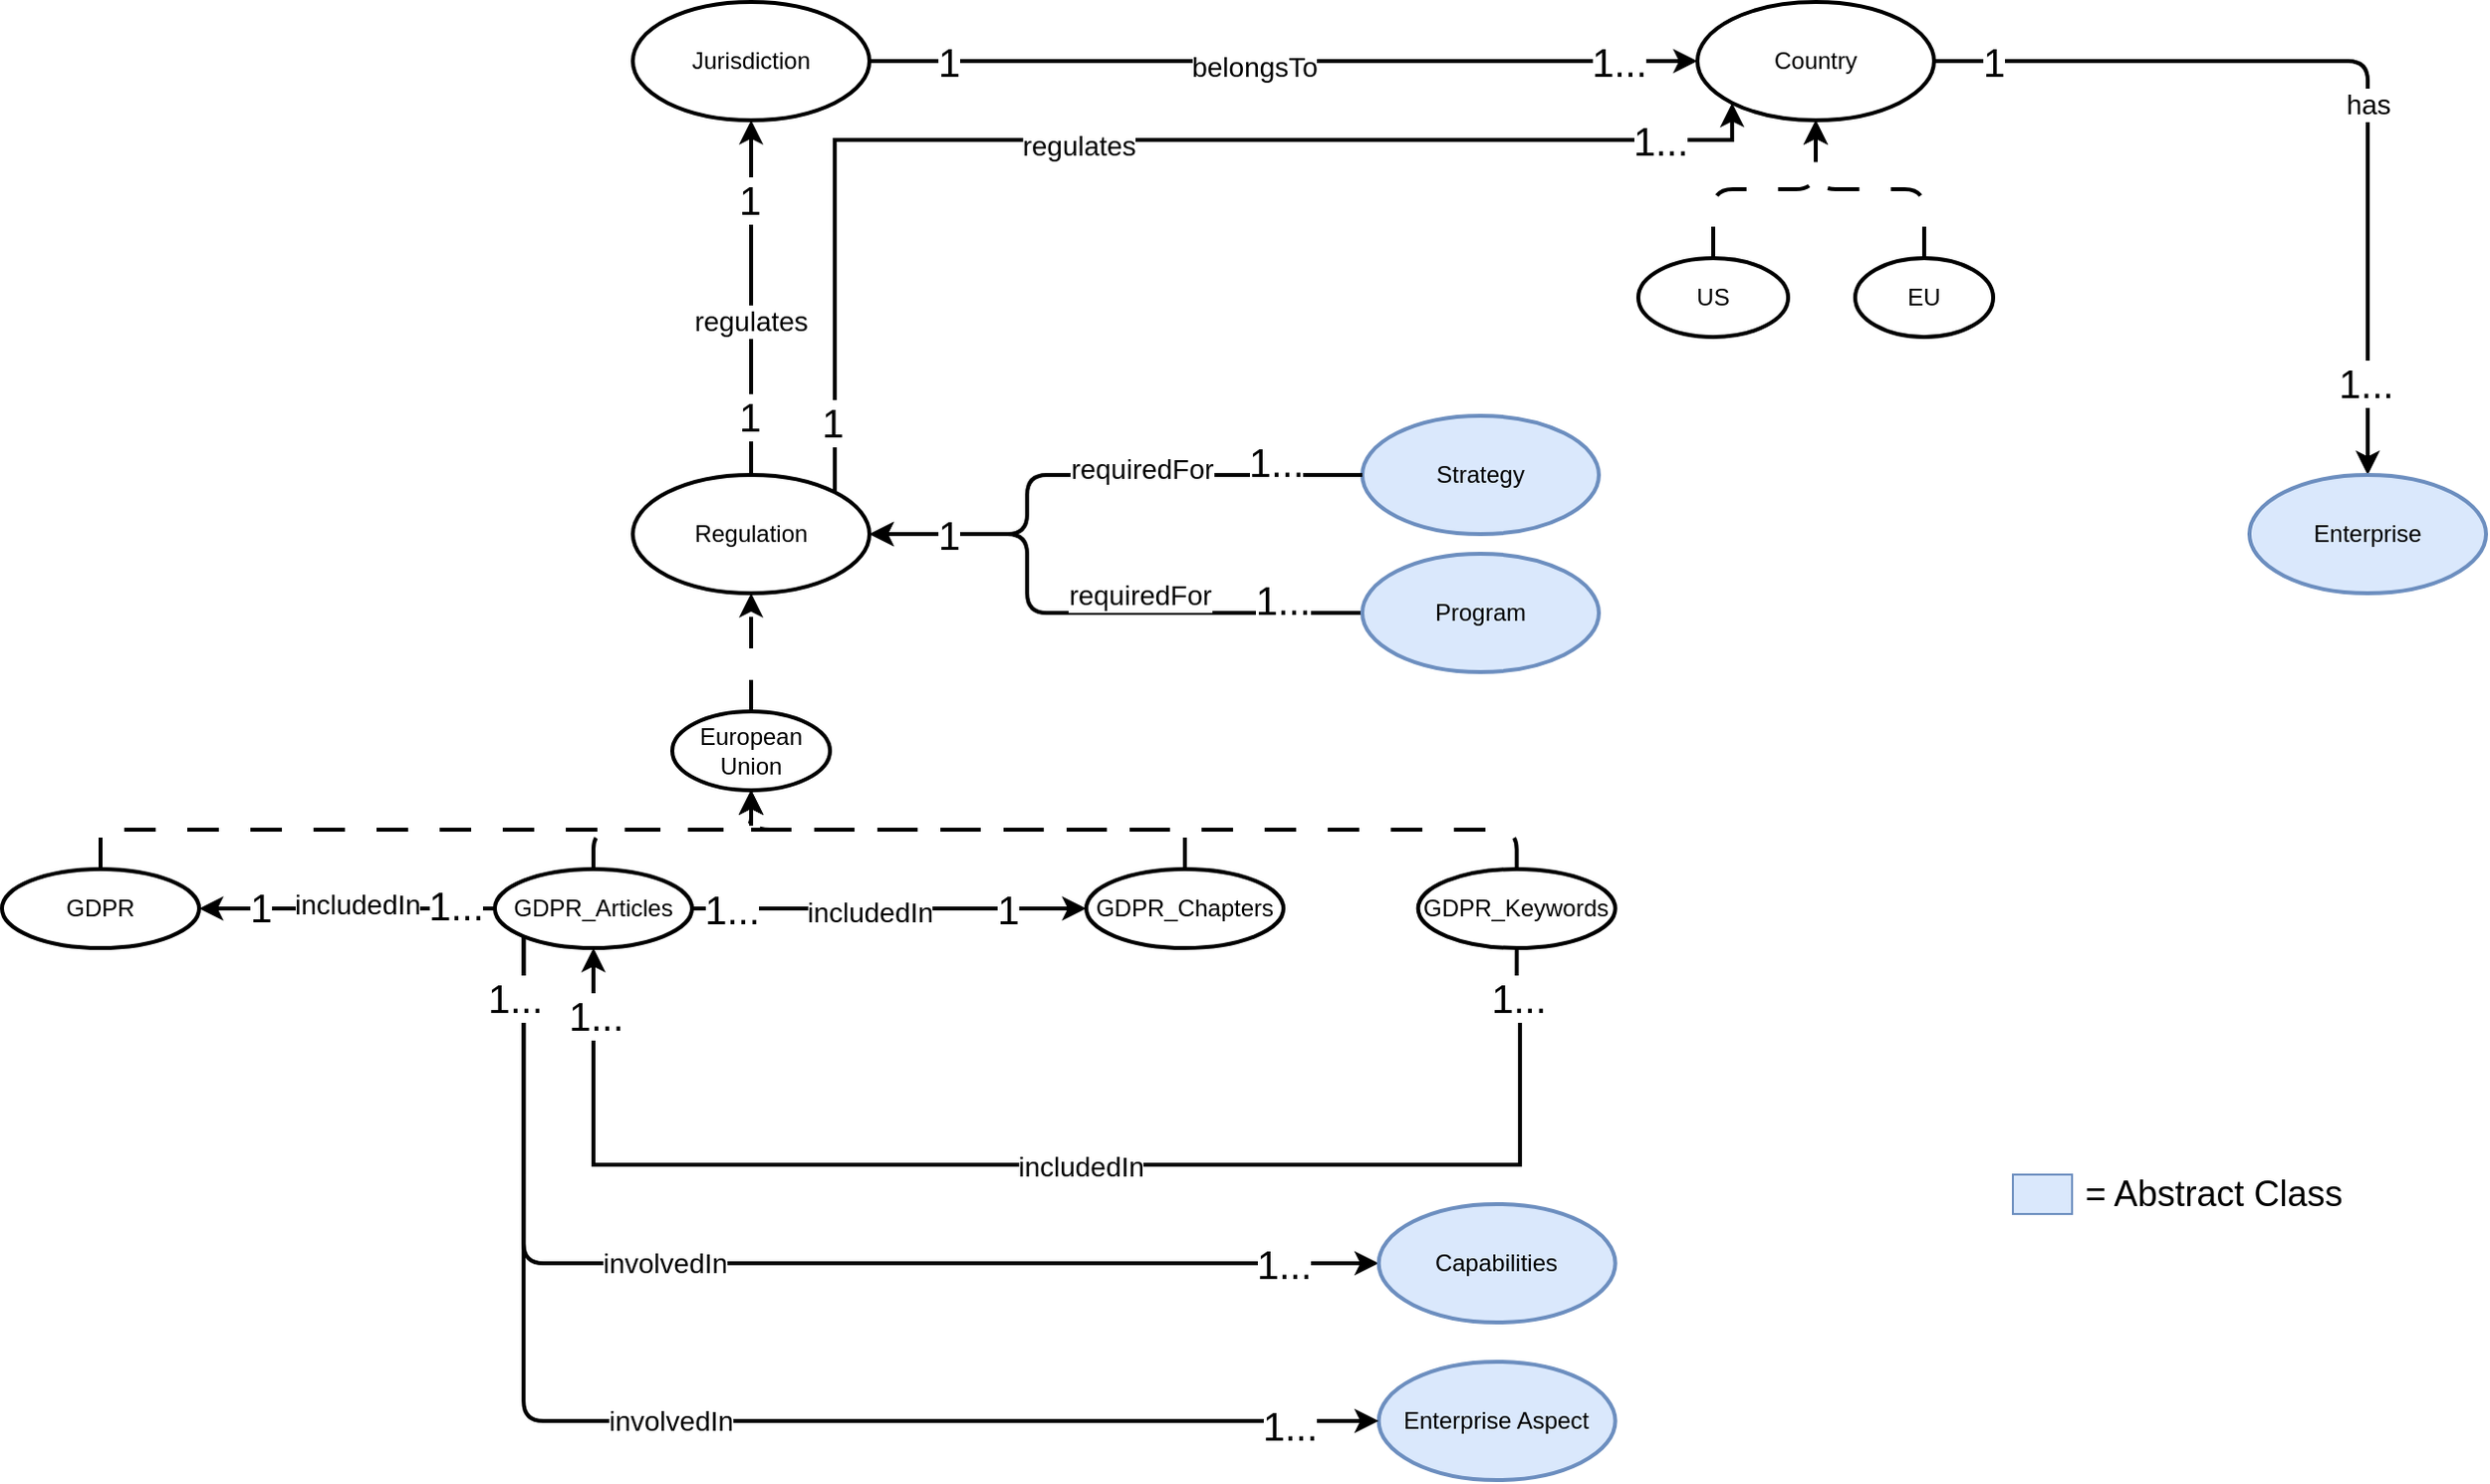 <mxfile version="22.1.4" type="device">
  <diagram name="Seite-1" id="UIPi2VDPstF39SAwRW9o">
    <mxGraphModel dx="2059" dy="1136" grid="1" gridSize="10" guides="1" tooltips="1" connect="1" arrows="1" fold="1" page="1" pageScale="1" pageWidth="827" pageHeight="1169" math="0" shadow="0">
      <root>
        <mxCell id="0" />
        <mxCell id="1" parent="0" />
        <mxCell id="rPXKcgKi1xQq1a7PuK6l-1" style="edgeStyle=orthogonalEdgeStyle;rounded=0;orthogonalLoop=1;jettySize=auto;html=1;exitX=1;exitY=0;exitDx=0;exitDy=0;strokeWidth=2;fontSize=12;entryX=0;entryY=1;entryDx=0;entryDy=0;" edge="1" parent="1" source="rPXKcgKi1xQq1a7PuK6l-17" target="rPXKcgKi1xQq1a7PuK6l-5">
          <mxGeometry relative="1" as="geometry">
            <Array as="points">
              <mxPoint x="203" y="150" />
              <mxPoint x="657" y="150" />
            </Array>
          </mxGeometry>
        </mxCell>
        <mxCell id="rPXKcgKi1xQq1a7PuK6l-2" value="&lt;font style=&quot;font-size: 14px;&quot;&gt;regulates&lt;/font&gt;" style="edgeLabel;html=1;align=center;verticalAlign=middle;resizable=0;points=[];" vertex="1" connectable="0" parent="rPXKcgKi1xQq1a7PuK6l-1">
          <mxGeometry x="-0.075" y="-3" relative="1" as="geometry">
            <mxPoint as="offset" />
          </mxGeometry>
        </mxCell>
        <mxCell id="rPXKcgKi1xQq1a7PuK6l-3" value="&lt;font style=&quot;font-size: 20px;&quot;&gt;1&lt;/font&gt;" style="edgeLabel;html=1;align=center;verticalAlign=middle;resizable=0;points=[];" vertex="1" connectable="0" parent="rPXKcgKi1xQq1a7PuK6l-1">
          <mxGeometry x="-0.929" y="3" relative="1" as="geometry">
            <mxPoint x="1" y="-13" as="offset" />
          </mxGeometry>
        </mxCell>
        <mxCell id="rPXKcgKi1xQq1a7PuK6l-4" value="&lt;font style=&quot;font-size: 20px;&quot;&gt;1...&lt;/font&gt;" style="edgeLabel;html=1;align=center;verticalAlign=middle;resizable=0;points=[];" vertex="1" connectable="0" parent="rPXKcgKi1xQq1a7PuK6l-1">
          <mxGeometry x="0.829" relative="1" as="geometry">
            <mxPoint as="offset" />
          </mxGeometry>
        </mxCell>
        <mxCell id="rPXKcgKi1xQq1a7PuK6l-5" value="Country" style="ellipse;whiteSpace=wrap;html=1;strokeWidth=2;" vertex="1" parent="1">
          <mxGeometry x="640" y="80" width="120" height="60" as="geometry" />
        </mxCell>
        <mxCell id="rPXKcgKi1xQq1a7PuK6l-6" style="edgeStyle=orthogonalEdgeStyle;rounded=1;orthogonalLoop=1;jettySize=auto;html=1;exitX=1;exitY=0.5;exitDx=0;exitDy=0;entryX=0.5;entryY=0;entryDx=0;entryDy=0;strokeWidth=2;fontSize=12;" edge="1" parent="1" source="rPXKcgKi1xQq1a7PuK6l-5" target="rPXKcgKi1xQq1a7PuK6l-9">
          <mxGeometry relative="1" as="geometry">
            <Array as="points">
              <mxPoint x="980" y="110" />
            </Array>
          </mxGeometry>
        </mxCell>
        <mxCell id="rPXKcgKi1xQq1a7PuK6l-7" value="&lt;font style=&quot;font-size: 14px;&quot;&gt;has&lt;/font&gt;" style="edgeLabel;html=1;align=center;verticalAlign=middle;resizable=0;points=[];" vertex="1" connectable="0" parent="rPXKcgKi1xQq1a7PuK6l-6">
          <mxGeometry x="0.125" relative="1" as="geometry">
            <mxPoint as="offset" />
          </mxGeometry>
        </mxCell>
        <mxCell id="rPXKcgKi1xQq1a7PuK6l-8" value="&lt;font style=&quot;font-size: 20px;&quot;&gt;1&lt;/font&gt;" style="edgeLabel;html=1;align=center;verticalAlign=middle;resizable=0;points=[];" vertex="1" connectable="0" parent="rPXKcgKi1xQq1a7PuK6l-6">
          <mxGeometry x="0.791" y="-1" relative="1" as="geometry">
            <mxPoint x="-189" y="-165" as="offset" />
          </mxGeometry>
        </mxCell>
        <mxCell id="rPXKcgKi1xQq1a7PuK6l-9" value="Enterprise" style="ellipse;whiteSpace=wrap;html=1;strokeWidth=2;fillColor=#dae8fc;strokeColor=#6c8ebf;" vertex="1" parent="1">
          <mxGeometry x="920" y="320" width="120" height="60" as="geometry" />
        </mxCell>
        <mxCell id="rPXKcgKi1xQq1a7PuK6l-10" style="edgeStyle=orthogonalEdgeStyle;rounded=0;orthogonalLoop=1;jettySize=auto;html=1;strokeWidth=2;fontSize=12;entryX=0.5;entryY=1;entryDx=0;entryDy=0;" edge="1" parent="1" source="rPXKcgKi1xQq1a7PuK6l-17" target="rPXKcgKi1xQq1a7PuK6l-14">
          <mxGeometry relative="1" as="geometry" />
        </mxCell>
        <mxCell id="rPXKcgKi1xQq1a7PuK6l-11" value="&lt;font style=&quot;font-size: 14px;&quot;&gt;&amp;nbsp; &amp;nbsp; &amp;nbsp; &amp;nbsp;regulates&lt;/font&gt;" style="edgeLabel;html=1;align=center;verticalAlign=middle;resizable=0;points=[];" vertex="1" connectable="0" parent="rPXKcgKi1xQq1a7PuK6l-10">
          <mxGeometry x="-0.133" y="2" relative="1" as="geometry">
            <mxPoint x="-12" as="offset" />
          </mxGeometry>
        </mxCell>
        <mxCell id="rPXKcgKi1xQq1a7PuK6l-12" value="&lt;font style=&quot;font-size: 20px;&quot;&gt;1&lt;/font&gt;" style="edgeLabel;html=1;align=center;verticalAlign=middle;resizable=0;points=[];" vertex="1" connectable="0" parent="rPXKcgKi1xQq1a7PuK6l-10">
          <mxGeometry x="-0.8" relative="1" as="geometry">
            <mxPoint x="-1" y="-12" as="offset" />
          </mxGeometry>
        </mxCell>
        <mxCell id="rPXKcgKi1xQq1a7PuK6l-13" value="&lt;font style=&quot;font-size: 20px;&quot;&gt;1&lt;/font&gt;" style="edgeLabel;html=1;align=center;verticalAlign=middle;resizable=0;points=[];" vertex="1" connectable="0" parent="rPXKcgKi1xQq1a7PuK6l-10">
          <mxGeometry x="0.478" y="-1" relative="1" as="geometry">
            <mxPoint x="-2" y="-7" as="offset" />
          </mxGeometry>
        </mxCell>
        <mxCell id="rPXKcgKi1xQq1a7PuK6l-14" value="Jurisdiction" style="ellipse;whiteSpace=wrap;html=1;strokeWidth=2;fontSize=12;" vertex="1" parent="1">
          <mxGeometry x="100" y="80" width="120" height="60" as="geometry" />
        </mxCell>
        <mxCell id="rPXKcgKi1xQq1a7PuK6l-15" style="edgeStyle=orthogonalEdgeStyle;rounded=1;orthogonalLoop=1;jettySize=auto;html=1;exitX=0;exitY=0.5;exitDx=0;exitDy=0;strokeWidth=2;fontSize=12;entryX=1;entryY=0.5;entryDx=0;entryDy=0;" edge="1" parent="1" source="rPXKcgKi1xQq1a7PuK6l-38" target="rPXKcgKi1xQq1a7PuK6l-17">
          <mxGeometry relative="1" as="geometry">
            <Array as="points">
              <mxPoint x="300" y="390" />
              <mxPoint x="300" y="350" />
            </Array>
          </mxGeometry>
        </mxCell>
        <mxCell id="rPXKcgKi1xQq1a7PuK6l-16" value="&lt;font style=&quot;font-size: 14px;&quot;&gt;requiredFor&lt;/font&gt;" style="edgeLabel;html=1;align=center;verticalAlign=middle;resizable=0;points=[];" vertex="1" connectable="0" parent="rPXKcgKi1xQq1a7PuK6l-15">
          <mxGeometry x="-0.2" y="-3" relative="1" as="geometry">
            <mxPoint x="3" y="-6" as="offset" />
          </mxGeometry>
        </mxCell>
        <mxCell id="rPXKcgKi1xQq1a7PuK6l-17" value="Regulation" style="ellipse;whiteSpace=wrap;html=1;strokeWidth=2;" vertex="1" parent="1">
          <mxGeometry x="100" y="320" width="120" height="60" as="geometry" />
        </mxCell>
        <mxCell id="rPXKcgKi1xQq1a7PuK6l-18" style="edgeStyle=orthogonalEdgeStyle;rounded=1;orthogonalLoop=1;jettySize=auto;html=1;exitX=0.5;exitY=0;exitDx=0;exitDy=0;entryX=0.5;entryY=1;entryDx=0;entryDy=0;dashed=1;dashPattern=8 8;strokeWidth=2;" edge="1" parent="1" source="rPXKcgKi1xQq1a7PuK6l-19" target="rPXKcgKi1xQq1a7PuK6l-5">
          <mxGeometry relative="1" as="geometry" />
        </mxCell>
        <mxCell id="rPXKcgKi1xQq1a7PuK6l-19" value="US" style="ellipse;whiteSpace=wrap;html=1;strokeWidth=2;" vertex="1" parent="1">
          <mxGeometry x="610" y="210" width="76" height="40" as="geometry" />
        </mxCell>
        <mxCell id="rPXKcgKi1xQq1a7PuK6l-20" style="edgeStyle=orthogonalEdgeStyle;rounded=1;orthogonalLoop=1;jettySize=auto;html=1;exitX=0.5;exitY=0;exitDx=0;exitDy=0;entryX=0.5;entryY=1;entryDx=0;entryDy=0;dashed=1;dashPattern=8 8;strokeWidth=2;" edge="1" parent="1" source="rPXKcgKi1xQq1a7PuK6l-21" target="rPXKcgKi1xQq1a7PuK6l-5">
          <mxGeometry relative="1" as="geometry" />
        </mxCell>
        <mxCell id="rPXKcgKi1xQq1a7PuK6l-21" value="EU" style="ellipse;whiteSpace=wrap;html=1;strokeWidth=2;" vertex="1" parent="1">
          <mxGeometry x="720" y="210" width="70" height="40" as="geometry" />
        </mxCell>
        <mxCell id="rPXKcgKi1xQq1a7PuK6l-22" style="edgeStyle=orthogonalEdgeStyle;rounded=1;orthogonalLoop=1;jettySize=auto;html=1;exitX=0.5;exitY=0;exitDx=0;exitDy=0;dashed=1;dashPattern=8 8;strokeWidth=2;" edge="1" parent="1" source="rPXKcgKi1xQq1a7PuK6l-23" target="rPXKcgKi1xQq1a7PuK6l-17">
          <mxGeometry relative="1" as="geometry" />
        </mxCell>
        <mxCell id="rPXKcgKi1xQq1a7PuK6l-23" value="European Union" style="ellipse;whiteSpace=wrap;html=1;strokeWidth=2;" vertex="1" parent="1">
          <mxGeometry x="120" y="440" width="80" height="40" as="geometry" />
        </mxCell>
        <mxCell id="rPXKcgKi1xQq1a7PuK6l-24" style="edgeStyle=orthogonalEdgeStyle;rounded=0;orthogonalLoop=1;jettySize=auto;html=1;exitX=0.5;exitY=1;exitDx=0;exitDy=0;entryX=0.5;entryY=1;entryDx=0;entryDy=0;strokeWidth=2;" edge="1" parent="1" source="rPXKcgKi1xQq1a7PuK6l-35" target="rPXKcgKi1xQq1a7PuK6l-28">
          <mxGeometry relative="1" as="geometry">
            <Array as="points">
              <mxPoint x="548" y="590" />
              <mxPoint x="550" y="590" />
              <mxPoint x="550" y="670" />
              <mxPoint x="80" y="670" />
            </Array>
          </mxGeometry>
        </mxCell>
        <mxCell id="rPXKcgKi1xQq1a7PuK6l-25" value="&lt;span style=&quot;font-size: 20px;&quot;&gt;1...&lt;/span&gt;" style="edgeLabel;html=1;align=center;verticalAlign=middle;resizable=0;points=[];" vertex="1" connectable="0" parent="rPXKcgKi1xQq1a7PuK6l-24">
          <mxGeometry x="-0.928" relative="1" as="geometry">
            <mxPoint as="offset" />
          </mxGeometry>
        </mxCell>
        <mxCell id="rPXKcgKi1xQq1a7PuK6l-26" value="&lt;font style=&quot;font-size: 20px;&quot;&gt;1...&lt;/font&gt;" style="edgeLabel;html=1;align=center;verticalAlign=middle;resizable=0;points=[];" vertex="1" connectable="0" parent="rPXKcgKi1xQq1a7PuK6l-24">
          <mxGeometry x="0.903" y="-1" relative="1" as="geometry">
            <mxPoint as="offset" />
          </mxGeometry>
        </mxCell>
        <mxCell id="rPXKcgKi1xQq1a7PuK6l-27" value="&lt;font style=&quot;font-size: 14px;&quot;&gt;includedIn&lt;/font&gt;" style="edgeLabel;html=1;align=center;verticalAlign=middle;resizable=0;points=[];" vertex="1" connectable="0" parent="rPXKcgKi1xQq1a7PuK6l-24">
          <mxGeometry x="-0.031" y="1" relative="1" as="geometry">
            <mxPoint as="offset" />
          </mxGeometry>
        </mxCell>
        <mxCell id="rPXKcgKi1xQq1a7PuK6l-28" value="GDPR_Articles" style="ellipse;whiteSpace=wrap;html=1;strokeWidth=2;" vertex="1" parent="1">
          <mxGeometry x="30" y="520" width="100" height="40" as="geometry" />
        </mxCell>
        <mxCell id="rPXKcgKi1xQq1a7PuK6l-29" style="edgeStyle=orthogonalEdgeStyle;rounded=0;orthogonalLoop=1;jettySize=auto;html=1;exitX=0.5;exitY=0;exitDx=0;exitDy=0;dashed=1;dashPattern=8 8;strokeWidth=2;" edge="1" parent="1" source="rPXKcgKi1xQq1a7PuK6l-34" target="rPXKcgKi1xQq1a7PuK6l-23">
          <mxGeometry relative="1" as="geometry" />
        </mxCell>
        <mxCell id="rPXKcgKi1xQq1a7PuK6l-30" style="edgeStyle=orthogonalEdgeStyle;rounded=0;orthogonalLoop=1;jettySize=auto;html=1;exitX=1;exitY=0.5;exitDx=0;exitDy=0;entryX=0;entryY=0.5;entryDx=0;entryDy=0;strokeWidth=2;" edge="1" parent="1" source="rPXKcgKi1xQq1a7PuK6l-28" target="rPXKcgKi1xQq1a7PuK6l-34">
          <mxGeometry relative="1" as="geometry" />
        </mxCell>
        <mxCell id="rPXKcgKi1xQq1a7PuK6l-31" value="&lt;font style=&quot;font-size: 20px;&quot;&gt;1&lt;/font&gt;" style="edgeLabel;html=1;align=center;verticalAlign=middle;resizable=0;points=[];" vertex="1" connectable="0" parent="rPXKcgKi1xQq1a7PuK6l-30">
          <mxGeometry x="-0.824" relative="1" as="geometry">
            <mxPoint x="142" as="offset" />
          </mxGeometry>
        </mxCell>
        <mxCell id="rPXKcgKi1xQq1a7PuK6l-32" value="&lt;font style=&quot;font-size: 20px;&quot;&gt;1...&lt;/font&gt;" style="edgeLabel;html=1;align=center;verticalAlign=middle;resizable=0;points=[];" vertex="1" connectable="0" parent="rPXKcgKi1xQq1a7PuK6l-30">
          <mxGeometry x="0.631" y="-2" relative="1" as="geometry">
            <mxPoint x="-143" y="-2" as="offset" />
          </mxGeometry>
        </mxCell>
        <mxCell id="rPXKcgKi1xQq1a7PuK6l-33" value="&lt;font style=&quot;font-size: 14px;&quot;&gt;includedIn&lt;/font&gt;" style="edgeLabel;html=1;align=center;verticalAlign=middle;resizable=0;points=[];" vertex="1" connectable="0" parent="rPXKcgKi1xQq1a7PuK6l-30">
          <mxGeometry x="0.042" y="-2" relative="1" as="geometry">
            <mxPoint x="-14" as="offset" />
          </mxGeometry>
        </mxCell>
        <mxCell id="rPXKcgKi1xQq1a7PuK6l-34" value="GDPR_Chapters" style="ellipse;whiteSpace=wrap;html=1;strokeWidth=2;" vertex="1" parent="1">
          <mxGeometry x="330" y="520" width="100" height="40" as="geometry" />
        </mxCell>
        <mxCell id="rPXKcgKi1xQq1a7PuK6l-35" value="GDPR_Keywords" style="ellipse;whiteSpace=wrap;html=1;strokeWidth=2;" vertex="1" parent="1">
          <mxGeometry x="498.33" y="520" width="100" height="40" as="geometry" />
        </mxCell>
        <mxCell id="rPXKcgKi1xQq1a7PuK6l-36" style="edgeStyle=orthogonalEdgeStyle;rounded=1;orthogonalLoop=1;jettySize=auto;html=1;exitX=0.5;exitY=0;exitDx=0;exitDy=0;dashed=1;dashPattern=8 8;entryX=0.5;entryY=1;entryDx=0;entryDy=0;strokeWidth=2;" edge="1" parent="1" source="rPXKcgKi1xQq1a7PuK6l-28" target="rPXKcgKi1xQq1a7PuK6l-23">
          <mxGeometry relative="1" as="geometry">
            <mxPoint x="88" y="479.5" as="sourcePoint" />
            <mxPoint x="50" y="429.5" as="targetPoint" />
          </mxGeometry>
        </mxCell>
        <mxCell id="rPXKcgKi1xQq1a7PuK6l-37" style="edgeStyle=orthogonalEdgeStyle;rounded=1;orthogonalLoop=1;jettySize=auto;html=1;exitX=0.5;exitY=0;exitDx=0;exitDy=0;dashed=1;dashPattern=8 8;entryX=0.5;entryY=1;entryDx=0;entryDy=0;strokeWidth=2;" edge="1" parent="1" source="rPXKcgKi1xQq1a7PuK6l-35" target="rPXKcgKi1xQq1a7PuK6l-23">
          <mxGeometry relative="1" as="geometry">
            <mxPoint x="20" y="530" as="sourcePoint" />
            <mxPoint x="170" y="490" as="targetPoint" />
          </mxGeometry>
        </mxCell>
        <mxCell id="rPXKcgKi1xQq1a7PuK6l-38" value="Program" style="ellipse;whiteSpace=wrap;html=1;strokeWidth=2;fillColor=#dae8fc;strokeColor=#6c8ebf;" vertex="1" parent="1">
          <mxGeometry x="470" y="360" width="120" height="60" as="geometry" />
        </mxCell>
        <mxCell id="rPXKcgKi1xQq1a7PuK6l-39" value="Strategy" style="ellipse;whiteSpace=wrap;html=1;strokeWidth=2;fillColor=#dae8fc;strokeColor=#6c8ebf;" vertex="1" parent="1">
          <mxGeometry x="470" y="290" width="120" height="60" as="geometry" />
        </mxCell>
        <mxCell id="rPXKcgKi1xQq1a7PuK6l-40" style="edgeStyle=orthogonalEdgeStyle;rounded=1;orthogonalLoop=1;jettySize=auto;html=1;exitX=0;exitY=0.5;exitDx=0;exitDy=0;entryX=1;entryY=0.5;entryDx=0;entryDy=0;strokeWidth=2;fontSize=12;" edge="1" parent="1" source="rPXKcgKi1xQq1a7PuK6l-39" target="rPXKcgKi1xQq1a7PuK6l-17">
          <mxGeometry relative="1" as="geometry">
            <mxPoint x="480" y="440" as="sourcePoint" />
            <mxPoint x="230" y="360" as="targetPoint" />
            <Array as="points">
              <mxPoint x="300" y="320" />
              <mxPoint x="300" y="350" />
            </Array>
          </mxGeometry>
        </mxCell>
        <mxCell id="rPXKcgKi1xQq1a7PuK6l-41" value="&lt;font style=&quot;font-size: 14px;&quot;&gt;requiredFor&lt;/font&gt;" style="edgeLabel;html=1;align=center;verticalAlign=middle;resizable=0;points=[];" vertex="1" connectable="0" parent="rPXKcgKi1xQq1a7PuK6l-40">
          <mxGeometry x="-0.2" y="-3" relative="1" as="geometry">
            <mxPoint as="offset" />
          </mxGeometry>
        </mxCell>
        <mxCell id="rPXKcgKi1xQq1a7PuK6l-42" value="&lt;font style=&quot;font-size: 20px;&quot;&gt;1&lt;/font&gt;" style="edgeLabel;html=1;align=center;verticalAlign=middle;resizable=0;points=[];" vertex="1" connectable="0" parent="rPXKcgKi1xQq1a7PuK6l-40">
          <mxGeometry x="-0.879" y="4" relative="1" as="geometry">
            <mxPoint x="-193" y="26" as="offset" />
          </mxGeometry>
        </mxCell>
        <mxCell id="rPXKcgKi1xQq1a7PuK6l-43" style="edgeStyle=orthogonalEdgeStyle;rounded=1;orthogonalLoop=1;jettySize=auto;html=1;exitX=0;exitY=1;exitDx=0;exitDy=0;entryX=0;entryY=0.5;entryDx=0;entryDy=0;strokeWidth=2;fontSize=12;" edge="1" parent="1" source="rPXKcgKi1xQq1a7PuK6l-28" target="rPXKcgKi1xQq1a7PuK6l-46">
          <mxGeometry relative="1" as="geometry">
            <Array as="points">
              <mxPoint x="45" y="720" />
            </Array>
          </mxGeometry>
        </mxCell>
        <mxCell id="rPXKcgKi1xQq1a7PuK6l-44" value="&lt;font style=&quot;font-size: 14px;&quot;&gt;involvedIn&lt;/font&gt;" style="edgeLabel;html=1;align=center;verticalAlign=middle;resizable=0;points=[];" vertex="1" connectable="0" parent="rPXKcgKi1xQq1a7PuK6l-43">
          <mxGeometry x="-0.21" relative="1" as="geometry">
            <mxPoint as="offset" />
          </mxGeometry>
        </mxCell>
        <mxCell id="rPXKcgKi1xQq1a7PuK6l-46" value="Capabilities" style="ellipse;whiteSpace=wrap;html=1;strokeWidth=2;fillColor=#dae8fc;strokeColor=#6c8ebf;" vertex="1" parent="1">
          <mxGeometry x="478.33" y="690" width="120" height="60" as="geometry" />
        </mxCell>
        <mxCell id="rPXKcgKi1xQq1a7PuK6l-47" value="Enterprise Aspect" style="ellipse;whiteSpace=wrap;html=1;strokeWidth=2;fillColor=#dae8fc;strokeColor=#6c8ebf;" vertex="1" parent="1">
          <mxGeometry x="478.33" y="770" width="120" height="60" as="geometry" />
        </mxCell>
        <mxCell id="rPXKcgKi1xQq1a7PuK6l-48" style="edgeStyle=orthogonalEdgeStyle;rounded=1;orthogonalLoop=1;jettySize=auto;html=1;exitX=0;exitY=1;exitDx=0;exitDy=0;entryX=0;entryY=0.5;entryDx=0;entryDy=0;strokeWidth=2;fontSize=12;" edge="1" parent="1" source="rPXKcgKi1xQq1a7PuK6l-28" target="rPXKcgKi1xQq1a7PuK6l-47">
          <mxGeometry relative="1" as="geometry">
            <mxPoint x="10" y="660" as="sourcePoint" />
            <mxPoint x="470" y="810" as="targetPoint" />
            <Array as="points">
              <mxPoint x="45" y="800" />
            </Array>
          </mxGeometry>
        </mxCell>
        <mxCell id="rPXKcgKi1xQq1a7PuK6l-49" value="&lt;font style=&quot;font-size: 14px;&quot;&gt;involvedIn&lt;/font&gt;" style="edgeLabel;html=1;align=center;verticalAlign=middle;resizable=0;points=[];" vertex="1" connectable="0" parent="rPXKcgKi1xQq1a7PuK6l-48">
          <mxGeometry x="-0.21" relative="1" as="geometry">
            <mxPoint x="52" as="offset" />
          </mxGeometry>
        </mxCell>
        <mxCell id="rPXKcgKi1xQq1a7PuK6l-50" value="&lt;font style=&quot;font-size: 20px;&quot;&gt;1...&lt;/font&gt;" style="edgeLabel;html=1;align=center;verticalAlign=middle;resizable=0;points=[];" vertex="1" connectable="0" parent="rPXKcgKi1xQq1a7PuK6l-48">
          <mxGeometry x="0.916" relative="1" as="geometry">
            <mxPoint x="-410" y="-215" as="offset" />
          </mxGeometry>
        </mxCell>
        <mxCell id="rPXKcgKi1xQq1a7PuK6l-51" value="&lt;font style=&quot;font-size: 20px;&quot;&gt;1...&lt;/font&gt;" style="edgeLabel;html=1;align=center;verticalAlign=middle;resizable=0;points=[];" vertex="1" connectable="0" parent="rPXKcgKi1xQq1a7PuK6l-48">
          <mxGeometry x="-0.91" y="-5" relative="1" as="geometry">
            <mxPoint x="390" y="135" as="offset" />
          </mxGeometry>
        </mxCell>
        <mxCell id="rPXKcgKi1xQq1a7PuK6l-52" value="&lt;font style=&quot;font-size: 20px;&quot;&gt;&amp;nbsp;1...&lt;/font&gt;" style="edgeLabel;html=1;align=center;verticalAlign=middle;resizable=0;points=[];" vertex="1" connectable="0" parent="1">
          <mxGeometry x="815" y="90" as="geometry">
            <mxPoint x="161" y="183" as="offset" />
          </mxGeometry>
        </mxCell>
        <mxCell id="rPXKcgKi1xQq1a7PuK6l-53" value="&lt;font style=&quot;font-size: 20px;&quot;&gt;1...&lt;/font&gt;" style="edgeLabel;html=1;align=center;verticalAlign=middle;resizable=0;points=[];" vertex="1" connectable="0" parent="1">
          <mxGeometry x="250" y="360" as="geometry">
            <mxPoint x="176" y="-47" as="offset" />
          </mxGeometry>
        </mxCell>
        <mxCell id="rPXKcgKi1xQq1a7PuK6l-54" value="&lt;span style=&quot;color: rgb(0, 0, 0); font-family: Helvetica; font-size: 20px; font-style: normal; font-variant-ligatures: normal; font-variant-caps: normal; font-weight: 400; letter-spacing: normal; orphans: 2; text-align: center; text-indent: 0px; text-transform: none; widows: 2; word-spacing: 0px; -webkit-text-stroke-width: 0px; background-color: rgb(255, 255, 255); text-decoration-thickness: initial; text-decoration-style: initial; text-decoration-color: initial; float: none; display: inline !important;&quot;&gt;1...&lt;/span&gt;" style="text;whiteSpace=wrap;html=1;" vertex="1" parent="1">
          <mxGeometry x="414" y="365" width="60" height="50" as="geometry" />
        </mxCell>
        <mxCell id="rPXKcgKi1xQq1a7PuK6l-55" value="GDPR" style="ellipse;whiteSpace=wrap;html=1;strokeWidth=2;" vertex="1" parent="1">
          <mxGeometry x="-220" y="520" width="100" height="40" as="geometry" />
        </mxCell>
        <mxCell id="rPXKcgKi1xQq1a7PuK6l-56" style="edgeStyle=orthogonalEdgeStyle;rounded=0;orthogonalLoop=1;jettySize=auto;html=1;exitX=0.5;exitY=0;exitDx=0;exitDy=0;dashed=1;dashPattern=8 8;strokeWidth=2;entryX=0.5;entryY=1;entryDx=0;entryDy=0;" edge="1" parent="1" source="rPXKcgKi1xQq1a7PuK6l-55" target="rPXKcgKi1xQq1a7PuK6l-23">
          <mxGeometry relative="1" as="geometry">
            <mxPoint x="235" y="530" as="sourcePoint" />
            <mxPoint x="170" y="490" as="targetPoint" />
          </mxGeometry>
        </mxCell>
        <mxCell id="rPXKcgKi1xQq1a7PuK6l-57" value="" style="rounded=0;whiteSpace=wrap;html=1;fillColor=#dae8fc;strokeColor=#6c8ebf;" vertex="1" parent="1">
          <mxGeometry x="800" y="675" width="30" height="20" as="geometry" />
        </mxCell>
        <mxCell id="rPXKcgKi1xQq1a7PuK6l-58" value="&lt;font style=&quot;font-size: 18px;&quot;&gt;= Abstract Class&lt;/font&gt;" style="text;html=1;strokeColor=none;fillColor=none;align=center;verticalAlign=middle;whiteSpace=wrap;rounded=0;" vertex="1" parent="1">
          <mxGeometry x="827" y="670" width="150" height="30" as="geometry" />
        </mxCell>
        <mxCell id="rPXKcgKi1xQq1a7PuK6l-59" style="edgeStyle=orthogonalEdgeStyle;rounded=0;orthogonalLoop=1;jettySize=auto;html=1;exitX=1;exitY=0.5;exitDx=0;exitDy=0;strokeWidth=2;fontSize=12;entryX=0;entryY=0.5;entryDx=0;entryDy=0;" edge="1" parent="1" source="rPXKcgKi1xQq1a7PuK6l-14" target="rPXKcgKi1xQq1a7PuK6l-5">
          <mxGeometry relative="1" as="geometry">
            <mxPoint x="213" y="339" as="sourcePoint" />
            <mxPoint x="667" y="141" as="targetPoint" />
            <Array as="points">
              <mxPoint x="440" y="110" />
              <mxPoint x="440" y="110" />
            </Array>
          </mxGeometry>
        </mxCell>
        <mxCell id="rPXKcgKi1xQq1a7PuK6l-60" value="&lt;font style=&quot;font-size: 14px;&quot;&gt;belongsTo&lt;/font&gt;" style="edgeLabel;html=1;align=center;verticalAlign=middle;resizable=0;points=[];" vertex="1" connectable="0" parent="rPXKcgKi1xQq1a7PuK6l-59">
          <mxGeometry x="-0.075" y="-3" relative="1" as="geometry">
            <mxPoint as="offset" />
          </mxGeometry>
        </mxCell>
        <mxCell id="rPXKcgKi1xQq1a7PuK6l-61" value="&lt;font style=&quot;font-size: 20px;&quot;&gt;1&lt;/font&gt;" style="edgeLabel;html=1;align=center;verticalAlign=middle;resizable=0;points=[];" vertex="1" connectable="0" parent="rPXKcgKi1xQq1a7PuK6l-59">
          <mxGeometry x="-0.929" y="3" relative="1" as="geometry">
            <mxPoint x="25" y="3" as="offset" />
          </mxGeometry>
        </mxCell>
        <mxCell id="rPXKcgKi1xQq1a7PuK6l-62" value="&lt;font style=&quot;font-size: 20px;&quot;&gt;1...&lt;/font&gt;" style="edgeLabel;html=1;align=center;verticalAlign=middle;resizable=0;points=[];" vertex="1" connectable="0" parent="rPXKcgKi1xQq1a7PuK6l-59">
          <mxGeometry x="0.829" relative="1" as="geometry">
            <mxPoint x="-4" as="offset" />
          </mxGeometry>
        </mxCell>
        <mxCell id="rPXKcgKi1xQq1a7PuK6l-63" style="edgeStyle=orthogonalEdgeStyle;rounded=0;orthogonalLoop=1;jettySize=auto;html=1;exitX=0;exitY=0.5;exitDx=0;exitDy=0;entryX=1;entryY=0.5;entryDx=0;entryDy=0;strokeWidth=2;" edge="1" parent="1" source="rPXKcgKi1xQq1a7PuK6l-28" target="rPXKcgKi1xQq1a7PuK6l-55">
          <mxGeometry relative="1" as="geometry">
            <Array as="points">
              <mxPoint x="-70" y="540" />
              <mxPoint x="-70" y="540" />
            </Array>
          </mxGeometry>
        </mxCell>
        <mxCell id="rPXKcgKi1xQq1a7PuK6l-64" value="&lt;font style=&quot;font-size: 14px;&quot;&gt;includedIn&lt;/font&gt;" style="edgeLabel;html=1;align=center;verticalAlign=middle;resizable=0;points=[];" vertex="1" connectable="0" parent="rPXKcgKi1xQq1a7PuK6l-63">
          <mxGeometry x="0.04" y="-2" relative="1" as="geometry">
            <mxPoint x="8" as="offset" />
          </mxGeometry>
        </mxCell>
        <mxCell id="rPXKcgKi1xQq1a7PuK6l-65" value="&lt;font style=&quot;font-size: 20px;&quot;&gt;1...&lt;/font&gt;" style="edgeLabel;html=1;align=center;verticalAlign=middle;resizable=0;points=[];" vertex="1" connectable="0" parent="rPXKcgKi1xQq1a7PuK6l-63">
          <mxGeometry x="0.732" y="-1" relative="1" as="geometry">
            <mxPoint x="110" y="-1" as="offset" />
          </mxGeometry>
        </mxCell>
        <mxCell id="rPXKcgKi1xQq1a7PuK6l-66" value="&lt;font style=&quot;font-size: 20px;&quot;&gt;1&lt;/font&gt;" style="edgeLabel;html=1;align=center;verticalAlign=middle;resizable=0;points=[];" vertex="1" connectable="0" parent="rPXKcgKi1xQq1a7PuK6l-63">
          <mxGeometry x="-0.779" y="-1" relative="1" as="geometry">
            <mxPoint x="-103" as="offset" />
          </mxGeometry>
        </mxCell>
        <mxCell id="rPXKcgKi1xQq1a7PuK6l-68" value="&lt;font style=&quot;font-size: 20px;&quot;&gt;1...&lt;/font&gt;" style="edgeLabel;html=1;align=center;verticalAlign=middle;resizable=0;points=[];" vertex="1" connectable="0" parent="1">
          <mxGeometry x="443.999" y="730.001" as="geometry">
            <mxPoint x="-11" y="72" as="offset" />
          </mxGeometry>
        </mxCell>
      </root>
    </mxGraphModel>
  </diagram>
</mxfile>
